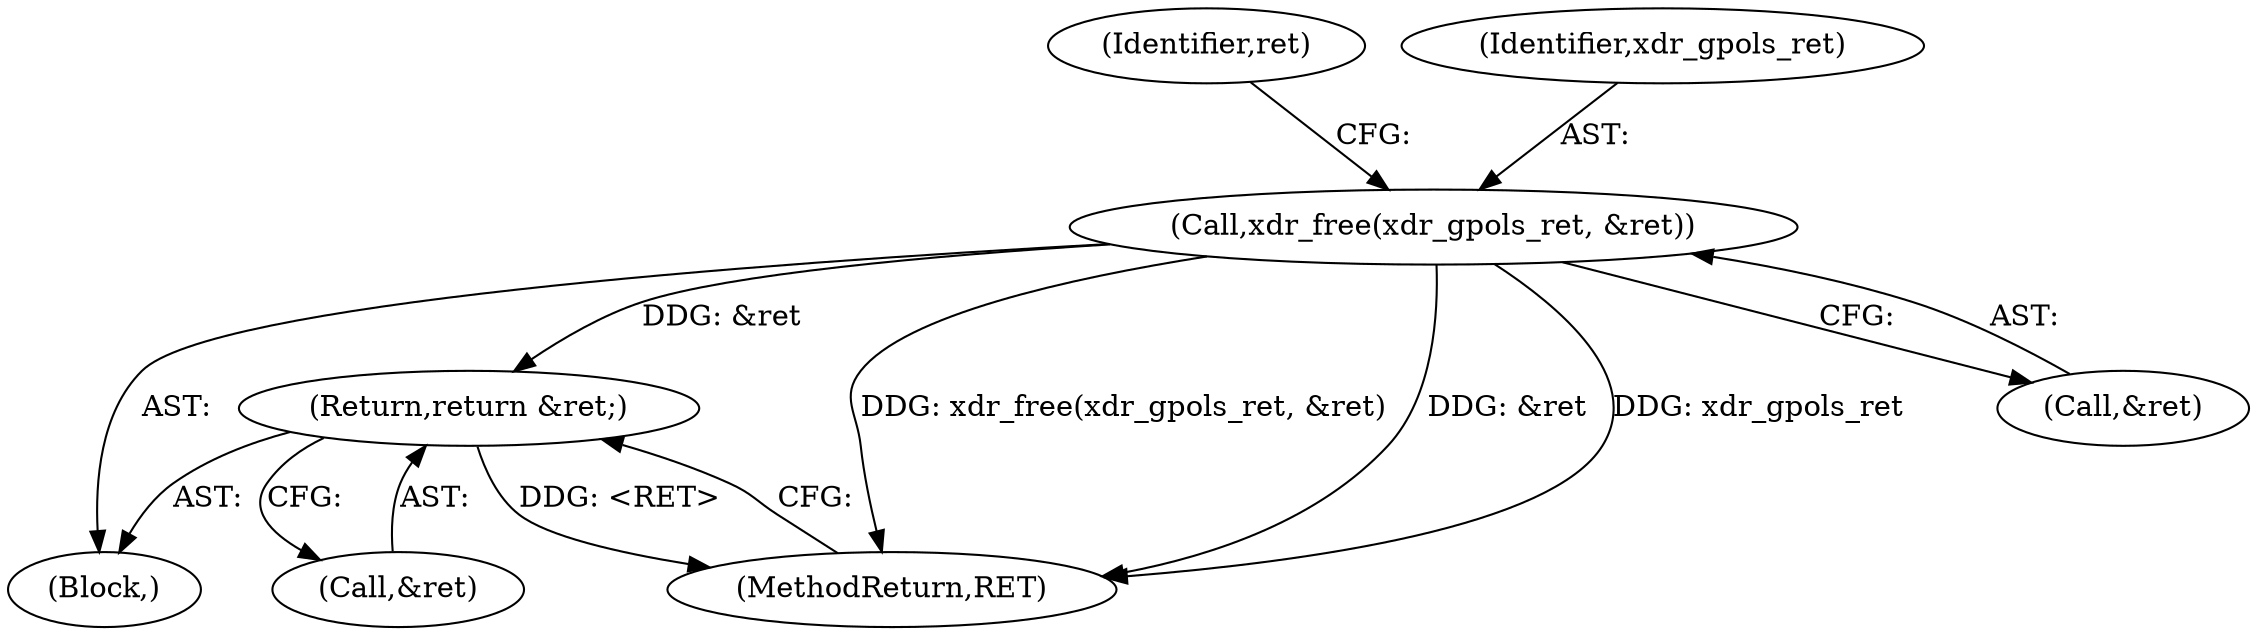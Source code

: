 digraph "0_krb5_83ed75feba32e46f736fcce0d96a0445f29b96c2_9@API" {
"1000120" [label="(Call,xdr_free(xdr_gpols_ret, &ret))"];
"1000277" [label="(Return,return &ret;)"];
"1000278" [label="(Call,&ret)"];
"1000280" [label="(MethodReturn,RET)"];
"1000277" [label="(Return,return &ret;)"];
"1000127" [label="(Identifier,ret)"];
"1000103" [label="(Block,)"];
"1000120" [label="(Call,xdr_free(xdr_gpols_ret, &ret))"];
"1000122" [label="(Call,&ret)"];
"1000121" [label="(Identifier,xdr_gpols_ret)"];
"1000120" -> "1000103"  [label="AST: "];
"1000120" -> "1000122"  [label="CFG: "];
"1000121" -> "1000120"  [label="AST: "];
"1000122" -> "1000120"  [label="AST: "];
"1000127" -> "1000120"  [label="CFG: "];
"1000120" -> "1000280"  [label="DDG: xdr_gpols_ret"];
"1000120" -> "1000280"  [label="DDG: xdr_free(xdr_gpols_ret, &ret)"];
"1000120" -> "1000280"  [label="DDG: &ret"];
"1000120" -> "1000277"  [label="DDG: &ret"];
"1000277" -> "1000103"  [label="AST: "];
"1000277" -> "1000278"  [label="CFG: "];
"1000278" -> "1000277"  [label="AST: "];
"1000280" -> "1000277"  [label="CFG: "];
"1000277" -> "1000280"  [label="DDG: <RET>"];
}
